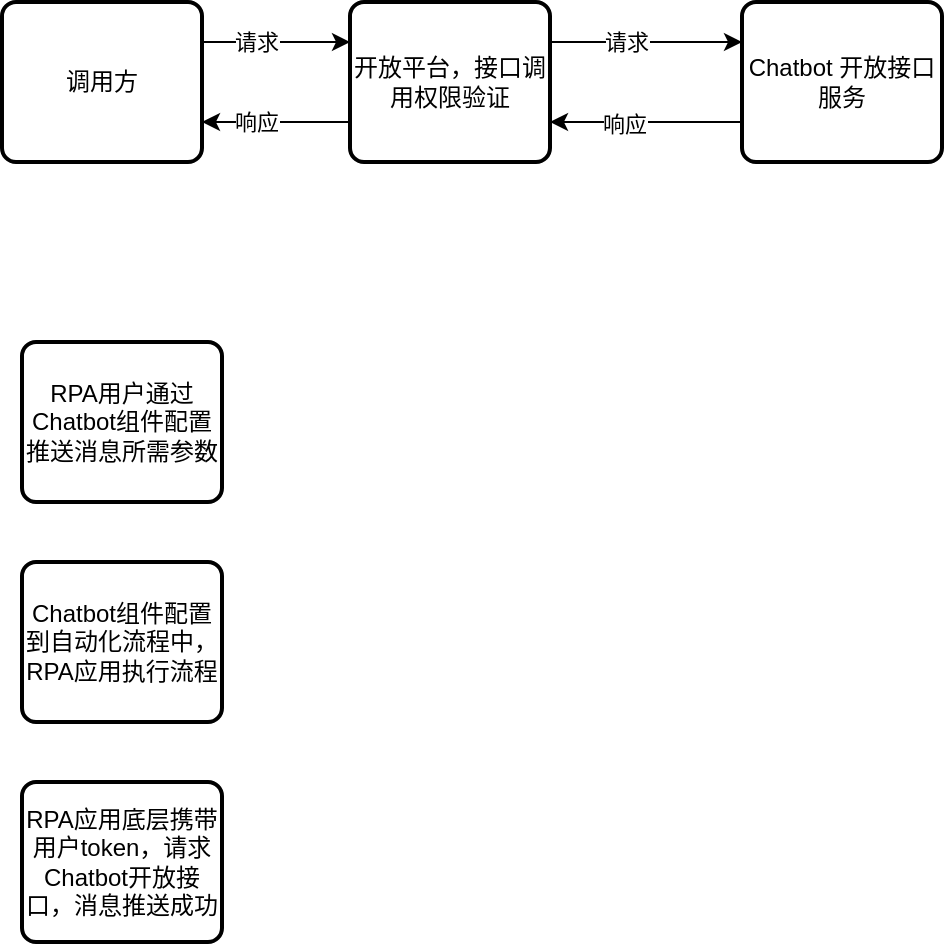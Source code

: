 <mxfile version="16.0.3" type="github">
  <diagram id="IObnw8KR6ojOrPmEj_f_" name="Page-1">
    <mxGraphModel dx="1038" dy="491" grid="1" gridSize="10" guides="1" tooltips="1" connect="1" arrows="1" fold="1" page="1" pageScale="1" pageWidth="827" pageHeight="1169" math="0" shadow="0">
      <root>
        <mxCell id="0" />
        <mxCell id="1" parent="0" />
        <mxCell id="9yelILd6DXBo7EK8Oy2U-7" value="" style="edgeStyle=orthogonalEdgeStyle;rounded=0;orthogonalLoop=1;jettySize=auto;html=1;" edge="1" parent="1" source="9yelILd6DXBo7EK8Oy2U-1" target="9yelILd6DXBo7EK8Oy2U-5">
          <mxGeometry relative="1" as="geometry">
            <Array as="points">
              <mxPoint x="500" y="140" />
              <mxPoint x="500" y="140" />
            </Array>
          </mxGeometry>
        </mxCell>
        <mxCell id="9yelILd6DXBo7EK8Oy2U-14" value="请求" style="edgeLabel;html=1;align=center;verticalAlign=middle;resizable=0;points=[];" vertex="1" connectable="0" parent="9yelILd6DXBo7EK8Oy2U-7">
          <mxGeometry x="-0.204" relative="1" as="geometry">
            <mxPoint as="offset" />
          </mxGeometry>
        </mxCell>
        <mxCell id="9yelILd6DXBo7EK8Oy2U-13" style="edgeStyle=orthogonalEdgeStyle;rounded=0;orthogonalLoop=1;jettySize=auto;html=1;exitX=0;exitY=0.75;exitDx=0;exitDy=0;entryX=1;entryY=0.75;entryDx=0;entryDy=0;" edge="1" parent="1" source="9yelILd6DXBo7EK8Oy2U-1" target="9yelILd6DXBo7EK8Oy2U-3">
          <mxGeometry relative="1" as="geometry" />
        </mxCell>
        <mxCell id="9yelILd6DXBo7EK8Oy2U-16" value="响应" style="edgeLabel;html=1;align=center;verticalAlign=middle;resizable=0;points=[];" vertex="1" connectable="0" parent="9yelILd6DXBo7EK8Oy2U-13">
          <mxGeometry x="0.265" relative="1" as="geometry">
            <mxPoint as="offset" />
          </mxGeometry>
        </mxCell>
        <mxCell id="9yelILd6DXBo7EK8Oy2U-1" value="开放平台，接口调用权限验证" style="rounded=1;whiteSpace=wrap;html=1;absoluteArcSize=1;arcSize=14;strokeWidth=2;" vertex="1" parent="1">
          <mxGeometry x="364" y="120" width="100" height="80" as="geometry" />
        </mxCell>
        <mxCell id="9yelILd6DXBo7EK8Oy2U-12" style="edgeStyle=orthogonalEdgeStyle;rounded=0;orthogonalLoop=1;jettySize=auto;html=1;exitX=1;exitY=0.25;exitDx=0;exitDy=0;entryX=0;entryY=0.25;entryDx=0;entryDy=0;" edge="1" parent="1" source="9yelILd6DXBo7EK8Oy2U-3" target="9yelILd6DXBo7EK8Oy2U-1">
          <mxGeometry relative="1" as="geometry" />
        </mxCell>
        <mxCell id="9yelILd6DXBo7EK8Oy2U-15" value="请求" style="edgeLabel;html=1;align=center;verticalAlign=middle;resizable=0;points=[];" vertex="1" connectable="0" parent="9yelILd6DXBo7EK8Oy2U-12">
          <mxGeometry x="-0.265" relative="1" as="geometry">
            <mxPoint as="offset" />
          </mxGeometry>
        </mxCell>
        <mxCell id="9yelILd6DXBo7EK8Oy2U-3" value="调用方" style="rounded=1;whiteSpace=wrap;html=1;absoluteArcSize=1;arcSize=14;strokeWidth=2;" vertex="1" parent="1">
          <mxGeometry x="190" y="120" width="100" height="80" as="geometry" />
        </mxCell>
        <mxCell id="9yelILd6DXBo7EK8Oy2U-8" style="edgeStyle=orthogonalEdgeStyle;rounded=0;orthogonalLoop=1;jettySize=auto;html=1;exitX=0;exitY=0.75;exitDx=0;exitDy=0;entryX=1;entryY=0.75;entryDx=0;entryDy=0;" edge="1" parent="1" source="9yelILd6DXBo7EK8Oy2U-5" target="9yelILd6DXBo7EK8Oy2U-1">
          <mxGeometry relative="1" as="geometry" />
        </mxCell>
        <mxCell id="9yelILd6DXBo7EK8Oy2U-10" value="响应" style="edgeLabel;html=1;align=center;verticalAlign=middle;resizable=0;points=[];" vertex="1" connectable="0" parent="9yelILd6DXBo7EK8Oy2U-8">
          <mxGeometry x="0.225" y="1" relative="1" as="geometry">
            <mxPoint as="offset" />
          </mxGeometry>
        </mxCell>
        <mxCell id="9yelILd6DXBo7EK8Oy2U-5" value="Chatbot 开放接口服务" style="rounded=1;whiteSpace=wrap;html=1;absoluteArcSize=1;arcSize=14;strokeWidth=2;" vertex="1" parent="1">
          <mxGeometry x="560" y="120" width="100" height="80" as="geometry" />
        </mxCell>
        <mxCell id="9yelILd6DXBo7EK8Oy2U-17" value="RPA用户通过Chatbot组件配置推送消息所需参数" style="rounded=1;whiteSpace=wrap;html=1;absoluteArcSize=1;arcSize=14;strokeWidth=2;" vertex="1" parent="1">
          <mxGeometry x="200" y="290" width="100" height="80" as="geometry" />
        </mxCell>
        <mxCell id="9yelILd6DXBo7EK8Oy2U-18" value="RPA应用底层携带用户token，请求Chatbot开放接口，消息推送成功" style="rounded=1;whiteSpace=wrap;html=1;absoluteArcSize=1;arcSize=14;strokeWidth=2;" vertex="1" parent="1">
          <mxGeometry x="200" y="510" width="100" height="80" as="geometry" />
        </mxCell>
        <mxCell id="9yelILd6DXBo7EK8Oy2U-19" value="Chatbot组件配置到自动化流程中，RPA应用执行流程" style="rounded=1;whiteSpace=wrap;html=1;absoluteArcSize=1;arcSize=14;strokeWidth=2;" vertex="1" parent="1">
          <mxGeometry x="200" y="400" width="100" height="80" as="geometry" />
        </mxCell>
      </root>
    </mxGraphModel>
  </diagram>
</mxfile>
